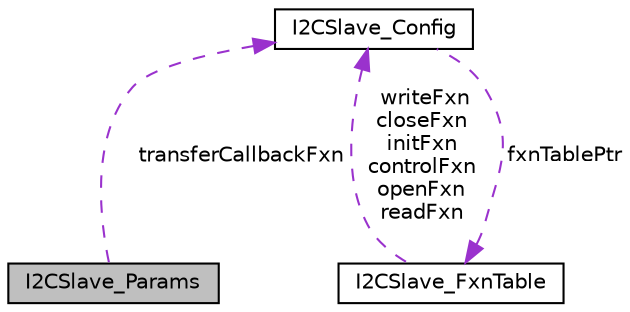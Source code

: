 digraph "I2CSlave_Params"
{
  edge [fontname="Helvetica",fontsize="10",labelfontname="Helvetica",labelfontsize="10"];
  node [fontname="Helvetica",fontsize="10",shape=record];
  Node1 [label="I2CSlave_Params",height=0.2,width=0.4,color="black", fillcolor="grey75", style="filled", fontcolor="black"];
  Node2 -> Node1 [dir="back",color="darkorchid3",fontsize="10",style="dashed",label=" transferCallbackFxn" ,fontname="Helvetica"];
  Node2 [label="I2CSlave_Config",height=0.2,width=0.4,color="black", fillcolor="white", style="filled",URL="$struct_i2_c_slave___config.html",tooltip="I2CSlave Global configuration. "];
  Node3 -> Node2 [dir="back",color="darkorchid3",fontsize="10",style="dashed",label=" fxnTablePtr" ,fontname="Helvetica"];
  Node3 [label="I2CSlave_FxnTable",height=0.2,width=0.4,color="black", fillcolor="white", style="filled",URL="$struct_i2_c_slave___fxn_table.html",tooltip="The definition of a I2CSlave function table that contains the required set of functions to control a ..."];
  Node2 -> Node3 [dir="back",color="darkorchid3",fontsize="10",style="dashed",label=" writeFxn\ncloseFxn\ninitFxn\ncontrolFxn\nopenFxn\nreadFxn" ,fontname="Helvetica"];
}
